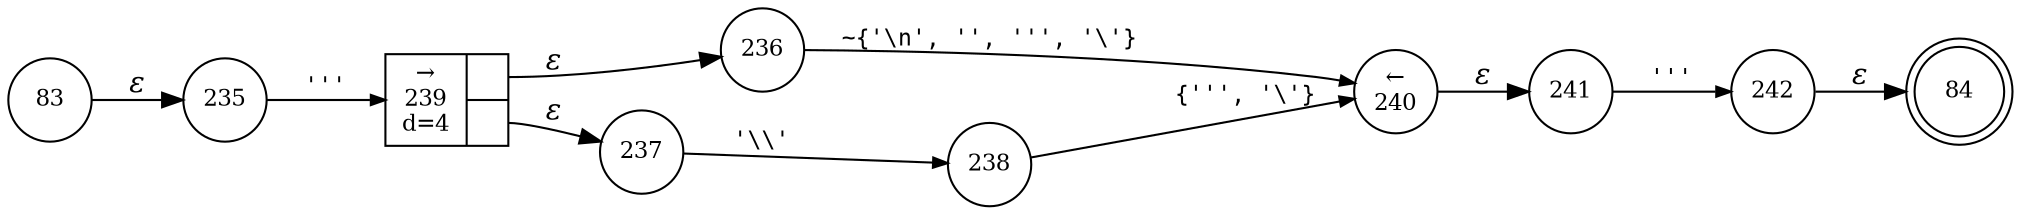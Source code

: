 digraph ATN {
rankdir=LR;
s84[fontsize=11, label="84", shape=doublecircle, fixedsize=true, width=.6];
s240[fontsize=11,label="&larr;\n240", shape=circle, fixedsize=true, width=.55, peripheries=1];
s241[fontsize=11,label="241", shape=circle, fixedsize=true, width=.55, peripheries=1];
s242[fontsize=11,label="242", shape=circle, fixedsize=true, width=.55, peripheries=1];
s83[fontsize=11,label="83", shape=circle, fixedsize=true, width=.55, peripheries=1];
s235[fontsize=11,label="235", shape=circle, fixedsize=true, width=.55, peripheries=1];
s236[fontsize=11,label="236", shape=circle, fixedsize=true, width=.55, peripheries=1];
s237[fontsize=11,label="237", shape=circle, fixedsize=true, width=.55, peripheries=1];
s238[fontsize=11,label="238", shape=circle, fixedsize=true, width=.55, peripheries=1];
s239[fontsize=11,label="{&rarr;\n239\nd=4|{<p0>|<p1>}}", shape=record, fixedsize=false, peripheries=1];
s83 -> s235 [fontname="Times-Italic", label="&epsilon;"];
s235 -> s239 [fontsize=11, fontname="Courier", arrowsize=.7, label = "'''", arrowhead = normal];
s239:p0 -> s236 [fontname="Times-Italic", label="&epsilon;"];
s239:p1 -> s237 [fontname="Times-Italic", label="&epsilon;"];
s236 -> s240 [fontsize=11, fontname="Courier", arrowsize=.7, label = "~{'\\n', '', ''', '\\'}", arrowhead = normal];
s237 -> s238 [fontsize=11, fontname="Courier", arrowsize=.7, label = "'\\\\'", arrowhead = normal];
s240 -> s241 [fontname="Times-Italic", label="&epsilon;"];
s238 -> s240 [fontsize=11, fontname="Courier", arrowsize=.7, label = "{''', '\\'}", arrowhead = normal];
s241 -> s242 [fontsize=11, fontname="Courier", arrowsize=.7, label = "'''", arrowhead = normal];
s242 -> s84 [fontname="Times-Italic", label="&epsilon;"];
}